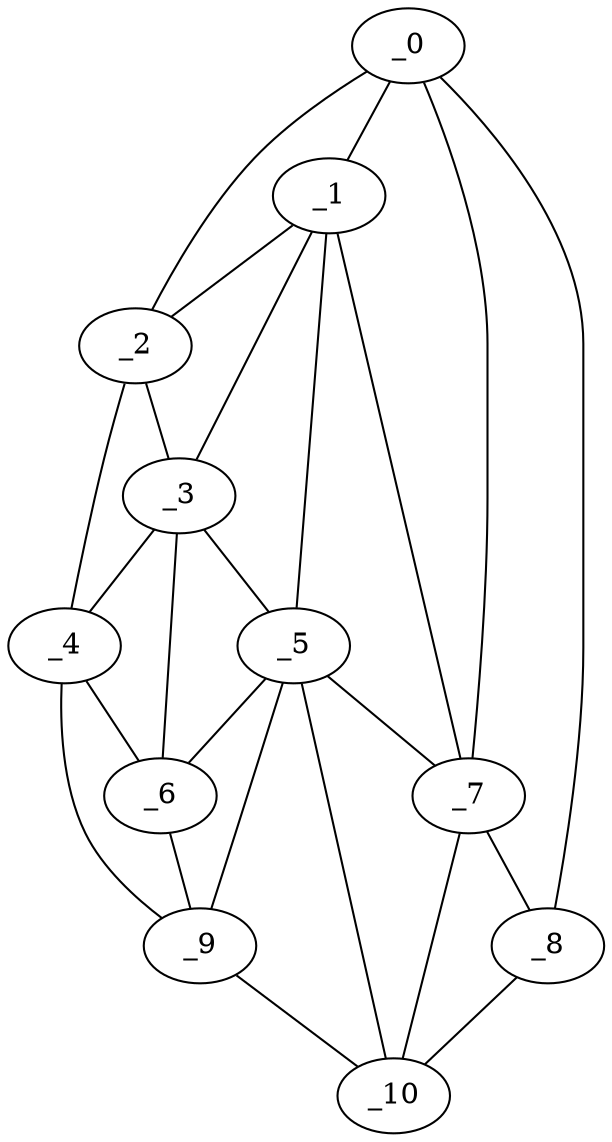 graph "obj97__345.gxl" {
	_0	 [x=12,
		y=9];
	_1	 [x=51,
		y=22];
	_0 -- _1	 [valence=2];
	_2	 [x=53,
		y=10];
	_0 -- _2	 [valence=1];
	_7	 [x=95,
		y=74];
	_0 -- _7	 [valence=2];
	_8	 [x=101,
		y=95];
	_0 -- _8	 [valence=1];
	_1 -- _2	 [valence=2];
	_3	 [x=78,
		y=24];
	_1 -- _3	 [valence=2];
	_5	 [x=88,
		y=42];
	_1 -- _5	 [valence=1];
	_1 -- _7	 [valence=2];
	_2 -- _3	 [valence=2];
	_4	 [x=85,
		y=14];
	_2 -- _4	 [valence=1];
	_3 -- _4	 [valence=1];
	_3 -- _5	 [valence=2];
	_6	 [x=89,
		y=20];
	_3 -- _6	 [valence=2];
	_4 -- _6	 [valence=2];
	_9	 [x=114,
		y=23];
	_4 -- _9	 [valence=1];
	_5 -- _6	 [valence=1];
	_5 -- _7	 [valence=2];
	_5 -- _9	 [valence=2];
	_10	 [x=119,
		y=28];
	_5 -- _10	 [valence=2];
	_6 -- _9	 [valence=1];
	_7 -- _8	 [valence=2];
	_7 -- _10	 [valence=1];
	_8 -- _10	 [valence=1];
	_9 -- _10	 [valence=1];
}

